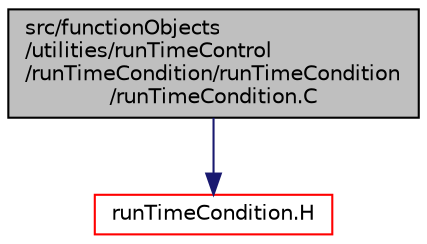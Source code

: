 digraph "src/functionObjects/utilities/runTimeControl/runTimeCondition/runTimeCondition/runTimeCondition.C"
{
  bgcolor="transparent";
  edge [fontname="Helvetica",fontsize="10",labelfontname="Helvetica",labelfontsize="10"];
  node [fontname="Helvetica",fontsize="10",shape=record];
  Node1 [label="src/functionObjects\l/utilities/runTimeControl\l/runTimeCondition/runTimeCondition\l/runTimeCondition.C",height=0.2,width=0.4,color="black", fillcolor="grey75", style="filled" fontcolor="black"];
  Node1 -> Node2 [color="midnightblue",fontsize="10",style="solid",fontname="Helvetica"];
  Node2 [label="runTimeCondition.H",height=0.2,width=0.4,color="red",URL="$runTimeCondition_8H.html"];
}
